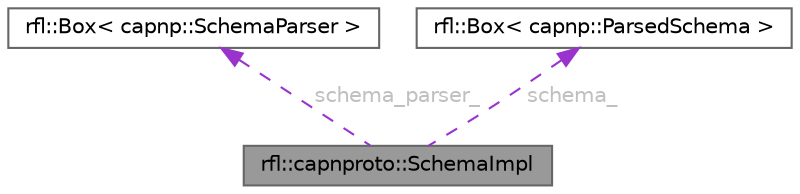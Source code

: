 digraph "rfl::capnproto::SchemaImpl"
{
 // LATEX_PDF_SIZE
  bgcolor="transparent";
  edge [fontname=Helvetica,fontsize=10,labelfontname=Helvetica,labelfontsize=10];
  node [fontname=Helvetica,fontsize=10,shape=box,height=0.2,width=0.4];
  Node1 [id="Node000001",label="rfl::capnproto::SchemaImpl",height=0.2,width=0.4,color="gray40", fillcolor="grey60", style="filled", fontcolor="black",tooltip=" "];
  Node2 -> Node1 [id="edge1_Node000001_Node000002",dir="back",color="darkorchid3",style="dashed",tooltip=" ",label=" schema_parser_",fontcolor="grey" ];
  Node2 [id="Node000002",label="rfl::Box\< capnp::SchemaParser \>",height=0.2,width=0.4,color="gray40", fillcolor="white", style="filled",URL="$classrfl_1_1_box.html",tooltip=" "];
  Node3 -> Node1 [id="edge2_Node000001_Node000003",dir="back",color="darkorchid3",style="dashed",tooltip=" ",label=" schema_",fontcolor="grey" ];
  Node3 [id="Node000003",label="rfl::Box\< capnp::ParsedSchema \>",height=0.2,width=0.4,color="gray40", fillcolor="white", style="filled",URL="$classrfl_1_1_box.html",tooltip=" "];
}
